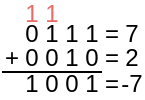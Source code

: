 <mxfile version="20.8.16" type="device"><diagram name="Page-1" id="uy3qhvZgfXMnSvaOnnbu"><mxGraphModel dx="105" dy="115" grid="1" gridSize="10" guides="1" tooltips="1" connect="1" arrows="1" fold="1" page="1" pageScale="1" pageWidth="850" pageHeight="1100" math="0" shadow="0"><root><mxCell id="0"/><mxCell id="1" parent="0"/><mxCell id="Did8BUIxOwOYR8EHeQ1T-5" value="0" style="text;html=1;strokeColor=none;fillColor=none;align=center;verticalAlign=middle;whiteSpace=wrap;rounded=0;" parent="1" vertex="1"><mxGeometry x="300" y="360" width="10" height="10" as="geometry"/></mxCell><mxCell id="Did8BUIxOwOYR8EHeQ1T-6" value="1" style="text;html=1;strokeColor=none;fillColor=none;align=center;verticalAlign=middle;whiteSpace=wrap;rounded=0;" parent="1" vertex="1"><mxGeometry x="310" y="360" width="10" height="10" as="geometry"/></mxCell><mxCell id="Did8BUIxOwOYR8EHeQ1T-7" value="1" style="text;html=1;strokeColor=none;fillColor=none;align=center;verticalAlign=middle;whiteSpace=wrap;rounded=0;" parent="1" vertex="1"><mxGeometry x="320" y="360" width="10" height="10" as="geometry"/></mxCell><mxCell id="Did8BUIxOwOYR8EHeQ1T-8" value="1" style="text;html=1;strokeColor=none;fillColor=none;align=center;verticalAlign=middle;whiteSpace=wrap;rounded=0;" parent="1" vertex="1"><mxGeometry x="330" y="360" width="10" height="10" as="geometry"/></mxCell><mxCell id="Did8BUIxOwOYR8EHeQ1T-9" value="0" style="text;html=1;strokeColor=none;fillColor=none;align=center;verticalAlign=middle;whiteSpace=wrap;rounded=0;" parent="1" vertex="1"><mxGeometry x="330" y="372" width="10" height="10" as="geometry"/></mxCell><mxCell id="Did8BUIxOwOYR8EHeQ1T-10" value="1" style="text;html=1;strokeColor=none;fillColor=none;align=center;verticalAlign=middle;whiteSpace=wrap;rounded=0;" parent="1" vertex="1"><mxGeometry x="320" y="372" width="10" height="10" as="geometry"/></mxCell><mxCell id="Did8BUIxOwOYR8EHeQ1T-11" value="0" style="text;html=1;strokeColor=none;fillColor=none;align=center;verticalAlign=middle;whiteSpace=wrap;rounded=0;" parent="1" vertex="1"><mxGeometry x="310" y="372" width="10" height="10" as="geometry"/></mxCell><mxCell id="Did8BUIxOwOYR8EHeQ1T-12" value="0" style="text;html=1;strokeColor=none;fillColor=none;align=center;verticalAlign=middle;whiteSpace=wrap;rounded=0;" parent="1" vertex="1"><mxGeometry x="300" y="372" width="10" height="10" as="geometry"/></mxCell><mxCell id="Did8BUIxOwOYR8EHeQ1T-17" value="1" style="text;html=1;strokeColor=none;fillColor=none;align=center;verticalAlign=middle;whiteSpace=wrap;rounded=0;" parent="1" vertex="1"><mxGeometry x="330" y="385" width="10" height="10" as="geometry"/></mxCell><mxCell id="Did8BUIxOwOYR8EHeQ1T-18" value="0" style="text;html=1;strokeColor=none;fillColor=none;align=center;verticalAlign=middle;whiteSpace=wrap;rounded=0;" parent="1" vertex="1"><mxGeometry x="320" y="385" width="10" height="10" as="geometry"/></mxCell><mxCell id="Did8BUIxOwOYR8EHeQ1T-19" value="0" style="text;html=1;strokeColor=none;fillColor=none;align=center;verticalAlign=middle;whiteSpace=wrap;rounded=0;" parent="1" vertex="1"><mxGeometry x="310" y="385" width="10" height="10" as="geometry"/></mxCell><mxCell id="Did8BUIxOwOYR8EHeQ1T-20" value="1" style="text;html=1;strokeColor=none;fillColor=none;align=center;verticalAlign=middle;whiteSpace=wrap;rounded=0;" parent="1" vertex="1"><mxGeometry x="300" y="385" width="10" height="10" as="geometry"/></mxCell><mxCell id="Did8BUIxOwOYR8EHeQ1T-21" value="" style="endArrow=none;html=1;rounded=0;entryX=1;entryY=0;entryDx=0;entryDy=0;" parent="1" edge="1"><mxGeometry width="50" height="50" relative="1" as="geometry"><mxPoint x="290" y="384" as="sourcePoint"/><mxPoint x="340" y="384.0" as="targetPoint"/></mxGeometry></mxCell><mxCell id="Did8BUIxOwOYR8EHeQ1T-22" value="+" style="text;html=1;strokeColor=none;fillColor=none;align=center;verticalAlign=middle;whiteSpace=wrap;rounded=0;" parent="1" vertex="1"><mxGeometry x="290" y="372" width="10" height="10" as="geometry"/></mxCell><mxCell id="Did8BUIxOwOYR8EHeQ1T-23" value="1" style="text;html=1;strokeColor=none;fillColor=none;align=center;verticalAlign=middle;whiteSpace=wrap;rounded=0;fontColor=#EA6B66;" parent="1" vertex="1"><mxGeometry x="300" y="350" width="10" height="10" as="geometry"/></mxCell><mxCell id="Did8BUIxOwOYR8EHeQ1T-24" value="1" style="text;html=1;strokeColor=none;fillColor=none;align=center;verticalAlign=middle;whiteSpace=wrap;rounded=0;fontColor=#EA6B66;" parent="1" vertex="1"><mxGeometry x="310" y="350" width="10" height="10" as="geometry"/></mxCell><mxCell id="_F9sOIKOYZzjR6-UjZDa-1" value="=" style="text;html=1;strokeColor=none;fillColor=none;align=center;verticalAlign=middle;whiteSpace=wrap;rounded=0;" vertex="1" parent="1"><mxGeometry x="340" y="360" width="10" height="10" as="geometry"/></mxCell><mxCell id="_F9sOIKOYZzjR6-UjZDa-2" value="=" style="text;html=1;strokeColor=none;fillColor=none;align=center;verticalAlign=middle;whiteSpace=wrap;rounded=0;" vertex="1" parent="1"><mxGeometry x="340" y="372" width="10" height="10" as="geometry"/></mxCell><mxCell id="_F9sOIKOYZzjR6-UjZDa-3" value="7" style="text;html=1;strokeColor=none;fillColor=none;align=center;verticalAlign=middle;whiteSpace=wrap;rounded=0;" vertex="1" parent="1"><mxGeometry x="350" y="360" width="10" height="10" as="geometry"/></mxCell><mxCell id="_F9sOIKOYZzjR6-UjZDa-4" value="2" style="text;html=1;strokeColor=none;fillColor=none;align=center;verticalAlign=middle;whiteSpace=wrap;rounded=0;" vertex="1" parent="1"><mxGeometry x="350" y="372" width="10" height="10" as="geometry"/></mxCell><mxCell id="_F9sOIKOYZzjR6-UjZDa-5" value="=" style="text;html=1;strokeColor=none;fillColor=none;align=center;verticalAlign=middle;whiteSpace=wrap;rounded=0;" vertex="1" parent="1"><mxGeometry x="340" y="385" width="10" height="10" as="geometry"/></mxCell><mxCell id="_F9sOIKOYZzjR6-UjZDa-6" value="-7" style="text;html=1;strokeColor=none;fillColor=none;align=center;verticalAlign=middle;whiteSpace=wrap;rounded=0;" vertex="1" parent="1"><mxGeometry x="350" y="385" width="10" height="10" as="geometry"/></mxCell></root></mxGraphModel></diagram></mxfile>